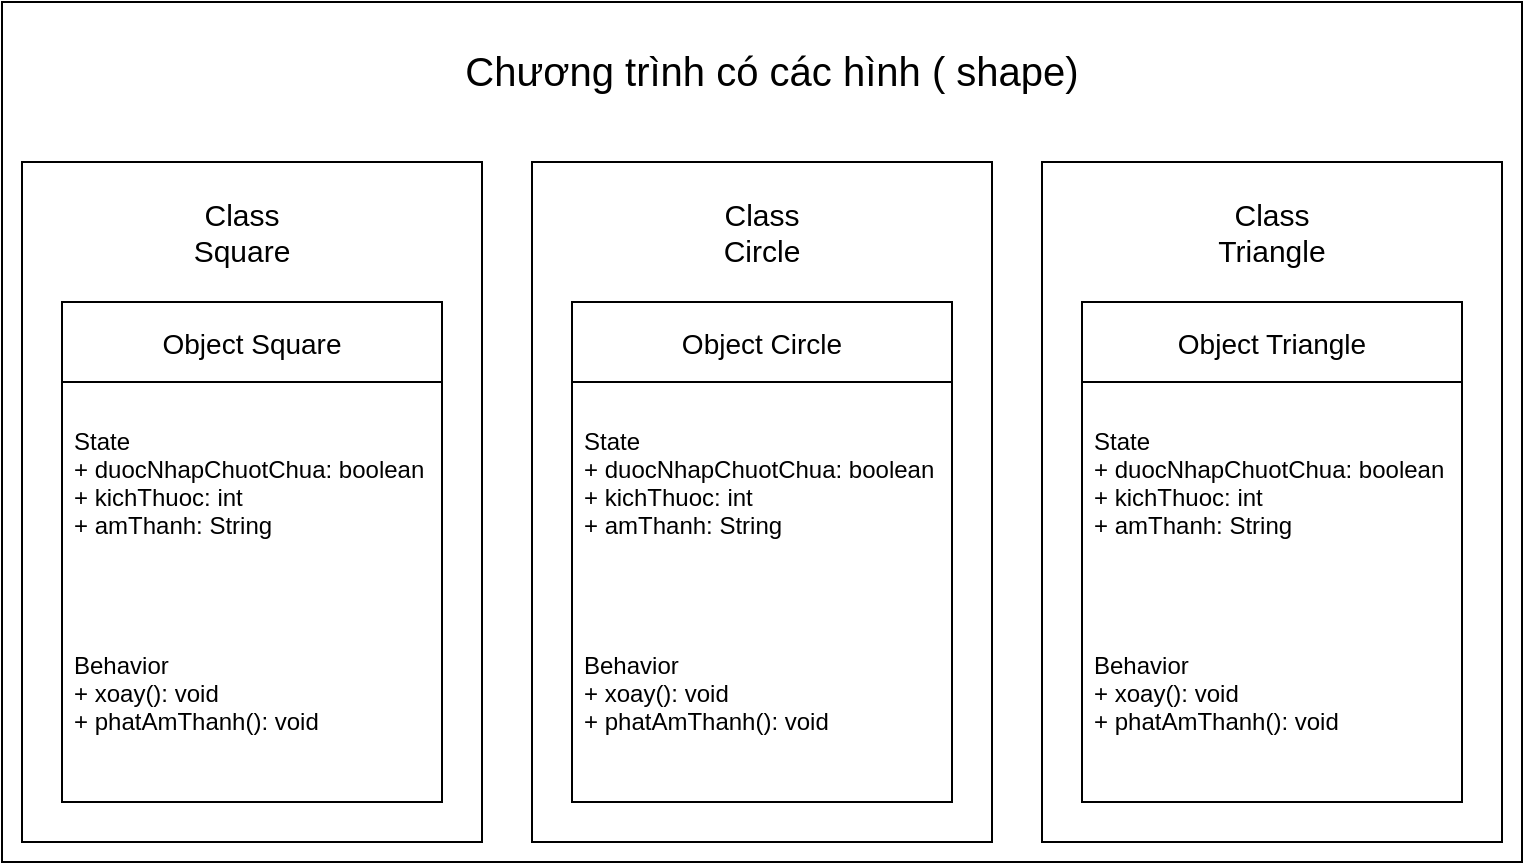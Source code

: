 <mxfile version="15.4.0" type="device"><diagram id="V3gkrBArPJLjSPN5et8l" name="Page-1"><mxGraphModel dx="1024" dy="592" grid="1" gridSize="10" guides="1" tooltips="1" connect="1" arrows="1" fold="1" page="1" pageScale="1" pageWidth="850" pageHeight="1100" math="0" shadow="0"><root><mxCell id="0"/><mxCell id="1" parent="0"/><mxCell id="TJ2BZfR1rlj2IJ1wSzh4-1" value="" style="rounded=0;whiteSpace=wrap;html=1;" vertex="1" parent="1"><mxGeometry x="40" y="40" width="760" height="430" as="geometry"/></mxCell><mxCell id="TJ2BZfR1rlj2IJ1wSzh4-7" value="" style="rounded=0;whiteSpace=wrap;html=1;fontSize=15;" vertex="1" parent="1"><mxGeometry x="50" y="120" width="230" height="340" as="geometry"/></mxCell><mxCell id="TJ2BZfR1rlj2IJ1wSzh4-8" value="" style="rounded=0;whiteSpace=wrap;html=1;" vertex="1" parent="1"><mxGeometry x="305" y="120" width="230" height="340" as="geometry"/></mxCell><mxCell id="TJ2BZfR1rlj2IJ1wSzh4-9" value="" style="rounded=0;whiteSpace=wrap;html=1;" vertex="1" parent="1"><mxGeometry x="560" y="120" width="230" height="340" as="geometry"/></mxCell><mxCell id="TJ2BZfR1rlj2IJ1wSzh4-15" value="Object Circle" style="swimlane;fontStyle=0;childLayout=stackLayout;horizontal=1;startSize=40;horizontalStack=0;resizeParent=1;resizeParentMax=0;resizeLast=0;collapsible=1;marginBottom=0;fontSize=14;" vertex="1" parent="1"><mxGeometry x="325" y="190" width="190" height="250" as="geometry"/></mxCell><mxCell id="TJ2BZfR1rlj2IJ1wSzh4-16" value="State&#10;+ duocNhapChuotChua: boolean&#10;+ kichThuoc: int&#10;+ amThanh: String" style="text;strokeColor=none;fillColor=none;align=left;verticalAlign=middle;spacingLeft=4;spacingRight=4;overflow=hidden;points=[[0,0.5],[1,0.5]];portConstraint=eastwest;rotatable=0;" vertex="1" parent="TJ2BZfR1rlj2IJ1wSzh4-15"><mxGeometry y="40" width="190" height="100" as="geometry"/></mxCell><mxCell id="TJ2BZfR1rlj2IJ1wSzh4-17" value="Behavior&#10;+ xoay(): void&#10;+ phatAmThanh(): void" style="text;strokeColor=none;fillColor=none;align=left;verticalAlign=middle;spacingLeft=4;spacingRight=4;overflow=hidden;points=[[0,0.5],[1,0.5]];portConstraint=eastwest;rotatable=0;" vertex="1" parent="TJ2BZfR1rlj2IJ1wSzh4-15"><mxGeometry y="140" width="190" height="110" as="geometry"/></mxCell><mxCell id="TJ2BZfR1rlj2IJ1wSzh4-18" value="Object Triangle" style="swimlane;fontStyle=0;childLayout=stackLayout;horizontal=1;startSize=40;horizontalStack=0;resizeParent=1;resizeParentMax=0;resizeLast=0;collapsible=1;marginBottom=0;fontSize=14;" vertex="1" parent="1"><mxGeometry x="580" y="190" width="190" height="250" as="geometry"/></mxCell><mxCell id="TJ2BZfR1rlj2IJ1wSzh4-19" value="State&#10;+ duocNhapChuotChua: boolean&#10;+ kichThuoc: int&#10;+ amThanh: String" style="text;strokeColor=none;fillColor=none;align=left;verticalAlign=middle;spacingLeft=4;spacingRight=4;overflow=hidden;points=[[0,0.5],[1,0.5]];portConstraint=eastwest;rotatable=0;" vertex="1" parent="TJ2BZfR1rlj2IJ1wSzh4-18"><mxGeometry y="40" width="190" height="100" as="geometry"/></mxCell><mxCell id="TJ2BZfR1rlj2IJ1wSzh4-20" value="Behavior&#10;+ xoay(): void&#10;+ phatAmThanh(): void" style="text;strokeColor=none;fillColor=none;align=left;verticalAlign=middle;spacingLeft=4;spacingRight=4;overflow=hidden;points=[[0,0.5],[1,0.5]];portConstraint=eastwest;rotatable=0;" vertex="1" parent="TJ2BZfR1rlj2IJ1wSzh4-18"><mxGeometry y="140" width="190" height="110" as="geometry"/></mxCell><mxCell id="TJ2BZfR1rlj2IJ1wSzh4-21" value="Object Square" style="swimlane;fontStyle=0;childLayout=stackLayout;horizontal=1;startSize=40;horizontalStack=0;resizeParent=1;resizeParentMax=0;resizeLast=0;collapsible=1;marginBottom=0;fontSize=14;" vertex="1" parent="1"><mxGeometry x="70" y="190" width="190" height="250" as="geometry"/></mxCell><mxCell id="TJ2BZfR1rlj2IJ1wSzh4-22" value="State&#10;+ duocNhapChuotChua: boolean&#10;+ kichThuoc: int&#10;+ amThanh: String" style="text;strokeColor=none;fillColor=none;align=left;verticalAlign=middle;spacingLeft=4;spacingRight=4;overflow=hidden;points=[[0,0.5],[1,0.5]];portConstraint=eastwest;rotatable=0;" vertex="1" parent="TJ2BZfR1rlj2IJ1wSzh4-21"><mxGeometry y="40" width="190" height="100" as="geometry"/></mxCell><mxCell id="TJ2BZfR1rlj2IJ1wSzh4-23" value="Behavior&#10;+ xoay(): void&#10;+ phatAmThanh(): void" style="text;strokeColor=none;fillColor=none;align=left;verticalAlign=middle;spacingLeft=4;spacingRight=4;overflow=hidden;points=[[0,0.5],[1,0.5]];portConstraint=eastwest;rotatable=0;" vertex="1" parent="TJ2BZfR1rlj2IJ1wSzh4-21"><mxGeometry y="140" width="190" height="110" as="geometry"/></mxCell><mxCell id="TJ2BZfR1rlj2IJ1wSzh4-24" value="Class Square" style="text;html=1;strokeColor=none;fillColor=none;align=center;verticalAlign=middle;whiteSpace=wrap;rounded=0;fontSize=15;" vertex="1" parent="1"><mxGeometry x="130" y="140" width="60" height="30" as="geometry"/></mxCell><mxCell id="TJ2BZfR1rlj2IJ1wSzh4-25" value="Class Circle" style="text;html=1;strokeColor=none;fillColor=none;align=center;verticalAlign=middle;whiteSpace=wrap;rounded=0;fontSize=15;" vertex="1" parent="1"><mxGeometry x="390" y="140" width="60" height="30" as="geometry"/></mxCell><mxCell id="TJ2BZfR1rlj2IJ1wSzh4-26" value="Class&lt;br&gt;Triangle" style="text;html=1;strokeColor=none;fillColor=none;align=center;verticalAlign=middle;whiteSpace=wrap;rounded=0;fontSize=15;" vertex="1" parent="1"><mxGeometry x="645" y="140" width="60" height="30" as="geometry"/></mxCell><mxCell id="TJ2BZfR1rlj2IJ1wSzh4-27" value="&lt;font style=&quot;font-size: 20px&quot;&gt;Chương trình có các hình ( shape)&lt;/font&gt;" style="text;html=1;strokeColor=none;fillColor=none;align=center;verticalAlign=middle;whiteSpace=wrap;rounded=0;fontSize=17;" vertex="1" parent="1"><mxGeometry x="270" y="60" width="310" height="30" as="geometry"/></mxCell></root></mxGraphModel></diagram></mxfile>
